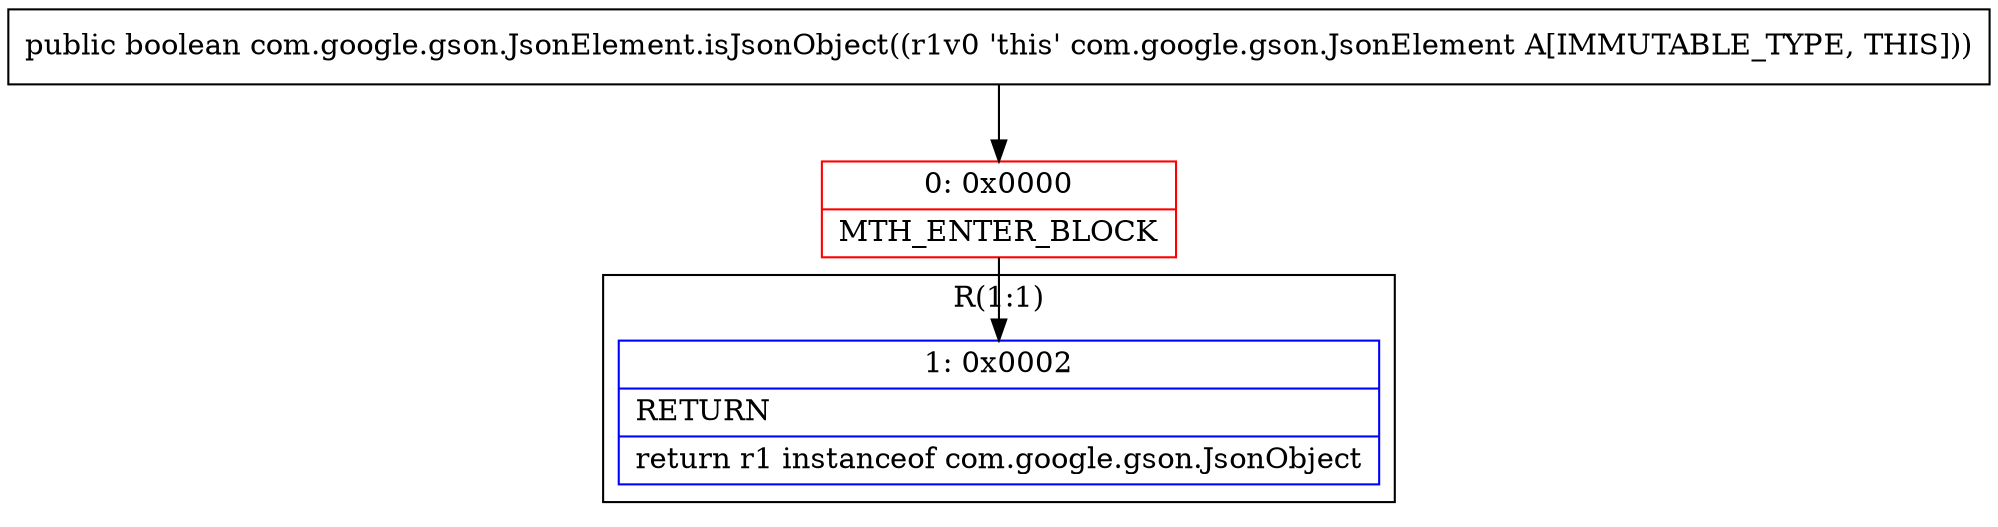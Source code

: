 digraph "CFG forcom.google.gson.JsonElement.isJsonObject()Z" {
subgraph cluster_Region_1229585238 {
label = "R(1:1)";
node [shape=record,color=blue];
Node_1 [shape=record,label="{1\:\ 0x0002|RETURN\l|return r1 instanceof com.google.gson.JsonObject\l}"];
}
Node_0 [shape=record,color=red,label="{0\:\ 0x0000|MTH_ENTER_BLOCK\l}"];
MethodNode[shape=record,label="{public boolean com.google.gson.JsonElement.isJsonObject((r1v0 'this' com.google.gson.JsonElement A[IMMUTABLE_TYPE, THIS])) }"];
MethodNode -> Node_0;
Node_0 -> Node_1;
}

